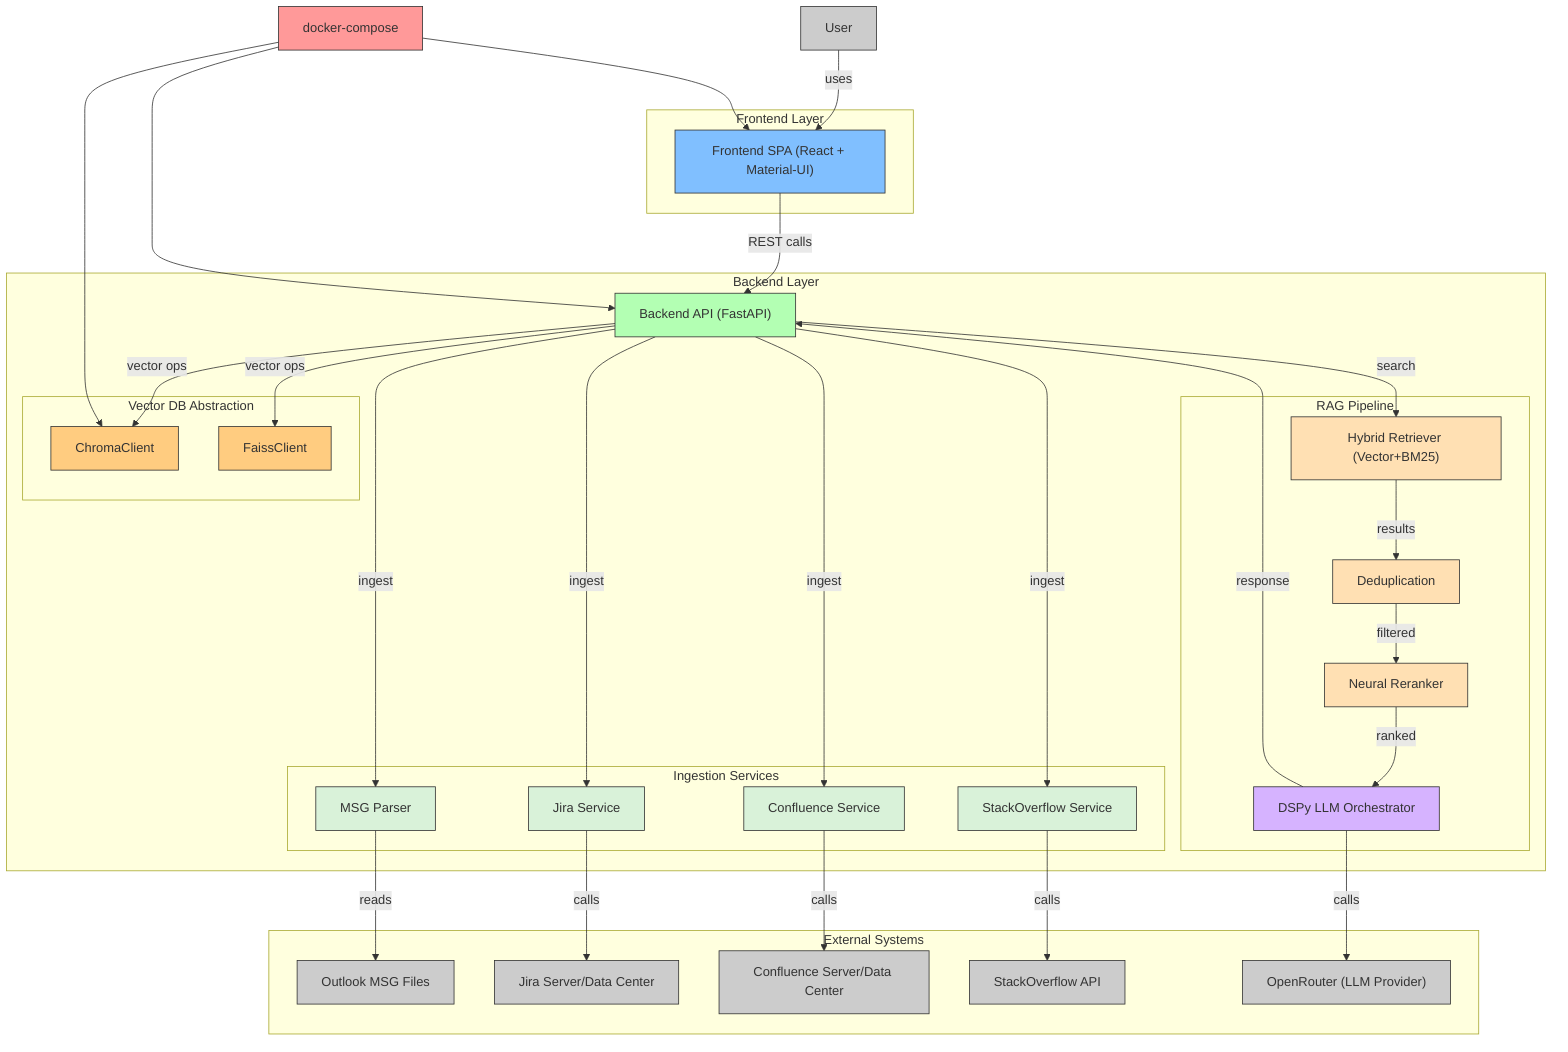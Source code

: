 graph TB
    %% External User
    User["User"]:::external

    %% Frontend Layer
    subgraph "Frontend Layer"
        UI["Frontend SPA (React + Material-UI)"]:::frontend
    end

    User -->|uses| UI

    %% Backend Layer
    subgraph "Backend Layer"
        API["Backend API (FastAPI)"]:::backend

        subgraph "Ingestion Services"
            MSG["MSG Parser"]:::service
            JiraTicket["Jira Service"]:::service
            ConfluencePage["Confluence Service"]:::service
            SOQA["StackOverflow Service"]:::service
        end

        subgraph "RAG Pipeline"
            HybridRetriever["Hybrid Retriever (Vector+BM25)"]:::pipeline
            Dedup["Deduplication"]:::pipeline
            Rerank["Neural Reranker"]:::pipeline
            DSPy["DSPy LLM Orchestrator"]:::llm
        end

        subgraph "Vector DB Abstraction"
            Chroma["ChromaClient"]:::db
            FAISS["FaissClient"]:::db
        end

        %% Backend interactions
        UI -->|REST calls| API
        API -->|ingest| MSG
        API -->|ingest| JiraTicket
        API -->|ingest| ConfluencePage
        API -->|ingest| SOQA
        API -->|search| HybridRetriever
        HybridRetriever -->|results| Dedup
        Dedup -->|filtered| Rerank
        Rerank -->|ranked| DSPy
        DSPy -->|response| API
        API -->|vector ops| Chroma
        API -->|vector ops| FAISS
    end

    %% External Systems
    subgraph "External Systems"
        Outlook["Outlook MSG Files"]:::external
        JiraSys["Jira Server/Data Center"]:::external
        ConfluenceSys["Confluence Server/Data Center"]:::external
        StackOverflow["StackOverflow API"]:::external
        OpenRouter["OpenRouter (LLM Provider)"]:::external
    end

    %% External interactions
    MSG -->|reads| Outlook
    JiraTicket -->|calls| JiraSys
    ConfluencePage -->|calls| ConfluenceSys
    SOQA -->|calls| StackOverflow
    DSPy -->|calls| OpenRouter

    %% Docker Compose Orchestration
    Docker["docker-compose"]:::infra
    Docker --> UI
    Docker --> API
    Docker --> Chroma

    %% Click Events
    click UI "https://github.com/rsrini7/support-buddy/tree/main/frontend/"
    click API "https://github.com/rsrini7/support-buddy/blob/main/backend/app/main.py"
    click MSG "https://github.com/rsrini7/support-buddy/blob/main/backend/app/services/msg_parser.py"
    click JiraTicket "https://github.com/rsrini7/support-buddy/blob/main/backend/app/services/jira_service.py"
    click ConfluencePage "https://github.com/rsrini7/support-buddy/blob/main/backend/app/services/confluence_service.py"
    click SOQA "https://github.com/rsrini7/support-buddy/blob/main/backend/app/services/stackoverflow_service.py"
    click Chroma "https://github.com/rsrini7/support-buddy/blob/main/backend/app/services/chroma_client.py"
    click FAISS "https://github.com/rsrini7/support-buddy/blob/main/backend/app/services/faiss_client.py"
    click HybridRetriever "https://github.com/rsrini7/support-buddy/blob/main/backend/app/utils/rag_pipeline.py"
    click Dedup "https://github.com/rsrini7/support-buddy/blob/main/backend/app/services/deduplication_utils.py"
    click Rerank "https://github.com/rsrini7/support-buddy/blob/main/backend/app/services/rerank_service.py"
    click DSPy "https://github.com/rsrini7/support-buddy/blob/main/backend/app/utils/dspy_utils.py"

    %% Styles
    classDef external fill:#cccccc,stroke:#333,stroke-width:1px
    classDef frontend fill:#80bfff,stroke:#333,stroke-width:1px
    classDef backend fill:#b3ffb3,stroke:#333,stroke-width:1px
    classDef service fill:#d9f2d9,stroke:#333,stroke-width:1px
    classDef pipeline fill:#ffe0b3,stroke:#333,stroke-width:1px
    classDef db fill:#ffcc80,stroke:#333,stroke-width:1px
    classDef llm fill:#d6b3ff,stroke:#333,stroke-width:1px
    classDef infra fill:#ff9999,stroke:#333,stroke-width:1px